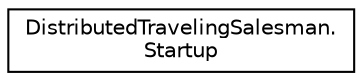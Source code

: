 digraph "Graphical Class Hierarchy"
{
 // INTERACTIVE_SVG=YES
 // LATEX_PDF_SIZE
  edge [fontname="Helvetica",fontsize="10",labelfontname="Helvetica",labelfontsize="10"];
  node [fontname="Helvetica",fontsize="10",shape=record];
  rankdir="LR";
  Node0 [label="DistributedTravelingSalesman.\lStartup",height=0.2,width=0.4,color="black", fillcolor="white", style="filled",URL="$class_distributed_traveling_salesman_1_1_startup.html",tooltip=" "];
}
